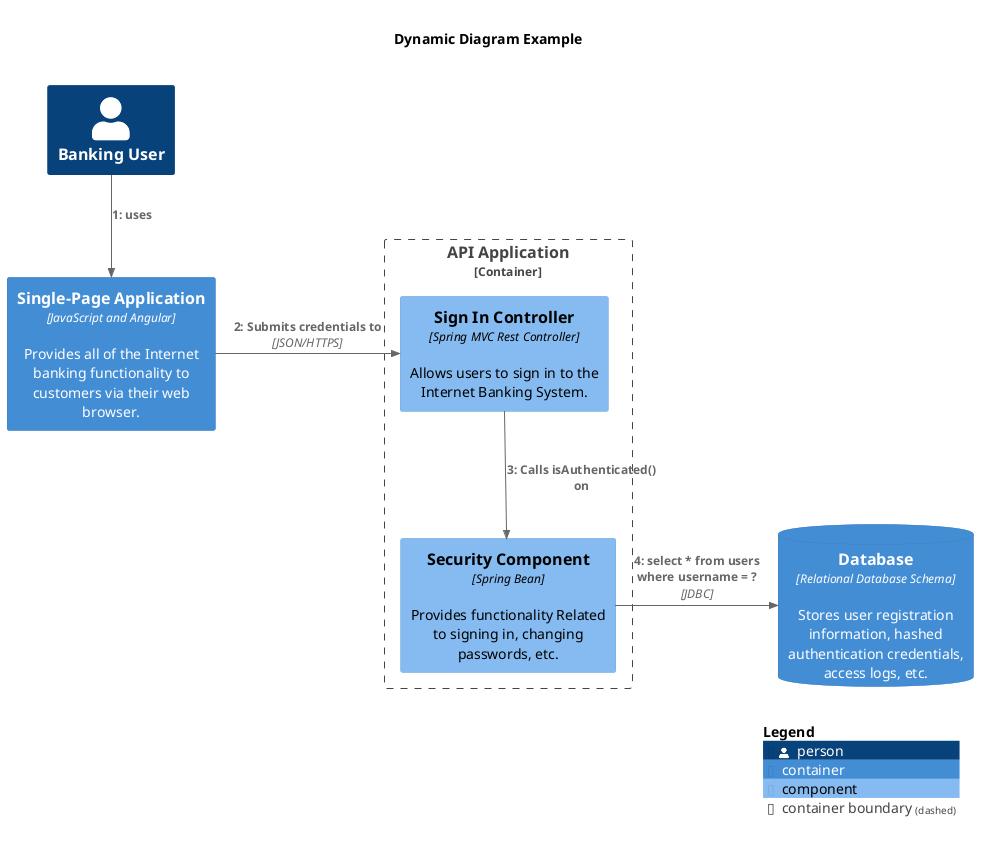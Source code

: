 @startuml example-dynamic-diagram
!include <c4/C4_Dynamic.puml>

title \nDynamic Diagram Example\n

Person(User, "Banking User")
Container(c1, "Single-Page Application", "JavaScript and Angular", "Provides all of the Internet banking functionality to customers via their web browser.")

Container_Boundary(b, "API Application") {
Component(c3, "Security Component", "Spring Bean", "Provides functionality Related to signing in, changing passwords, etc.")
  Component(c2, "Sign In Controller", "Spring MVC Rest Controller", "Allows users to sign in to the Internet Banking System.")
}

ContainerDb(c4, "Database", "Relational Database Schema", "Stores user registration information, hashed authentication credentials, access logs, etc.")

Rel(User, c1, "uses")
Rel_R(c1, c2, "Submits credentials to", "JSON/HTTPS")
Rel(c2, c3, "Calls isAuthenticated() on")
Rel_R(c3, c4, "select * from users where username = ?", "JDBC")

SHOW_LEGEND()
@enduml